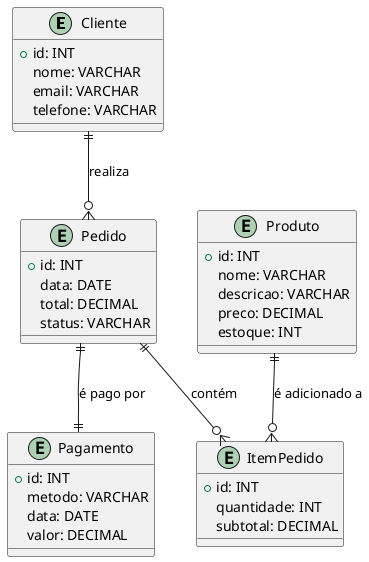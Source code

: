 @startuml
' Definição de entidades
entity Cliente {
    + id: INT
    nome: VARCHAR
    email: VARCHAR
    telefone: VARCHAR
}

entity Pedido {
    + id: INT
    data: DATE
    total: DECIMAL
    status: VARCHAR
}

entity Produto {
    + id: INT
    nome: VARCHAR
    descricao: VARCHAR
    preco: DECIMAL
    estoque: INT
}

entity ItemPedido {
    + id: INT
    quantidade: INT
    subtotal: DECIMAL
}

entity Pagamento {
    + id: INT
    metodo: VARCHAR
    data: DATE
    valor: DECIMAL
}

' Definição de relacionamentos
Cliente ||--o{ Pedido : "realiza"
Pedido ||--o{ ItemPedido : "contém"
Produto ||--o{ ItemPedido : "é adicionado a"
Pedido ||--|| Pagamento : "é pago por"

@enduml
